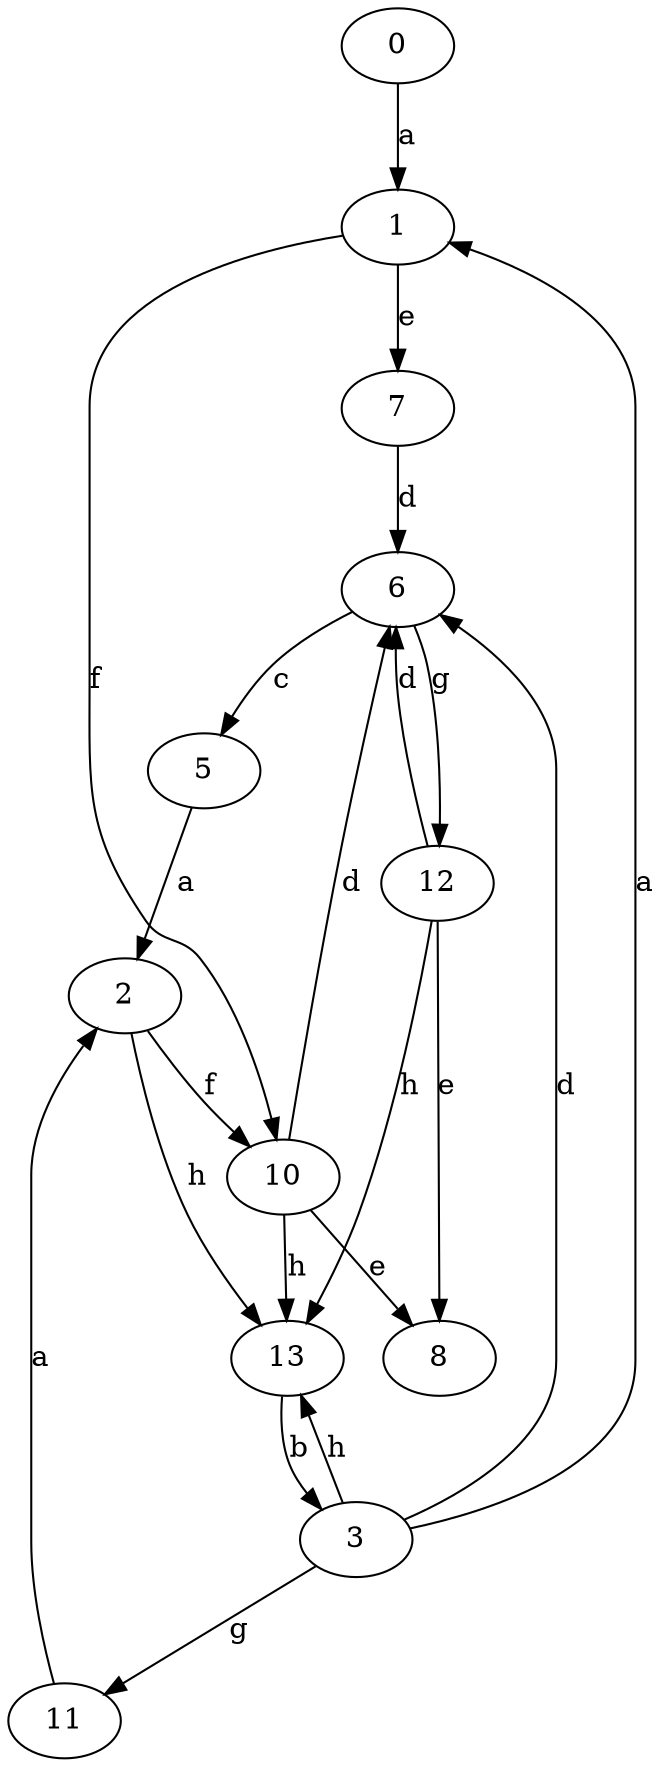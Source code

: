 strict digraph  {
1;
2;
0;
3;
5;
6;
7;
8;
10;
11;
12;
13;
1 -> 7  [label=e];
1 -> 10  [label=f];
2 -> 10  [label=f];
2 -> 13  [label=h];
0 -> 1  [label=a];
3 -> 1  [label=a];
3 -> 6  [label=d];
3 -> 11  [label=g];
3 -> 13  [label=h];
5 -> 2  [label=a];
6 -> 5  [label=c];
6 -> 12  [label=g];
7 -> 6  [label=d];
10 -> 6  [label=d];
10 -> 8  [label=e];
10 -> 13  [label=h];
11 -> 2  [label=a];
12 -> 6  [label=d];
12 -> 8  [label=e];
12 -> 13  [label=h];
13 -> 3  [label=b];
}
